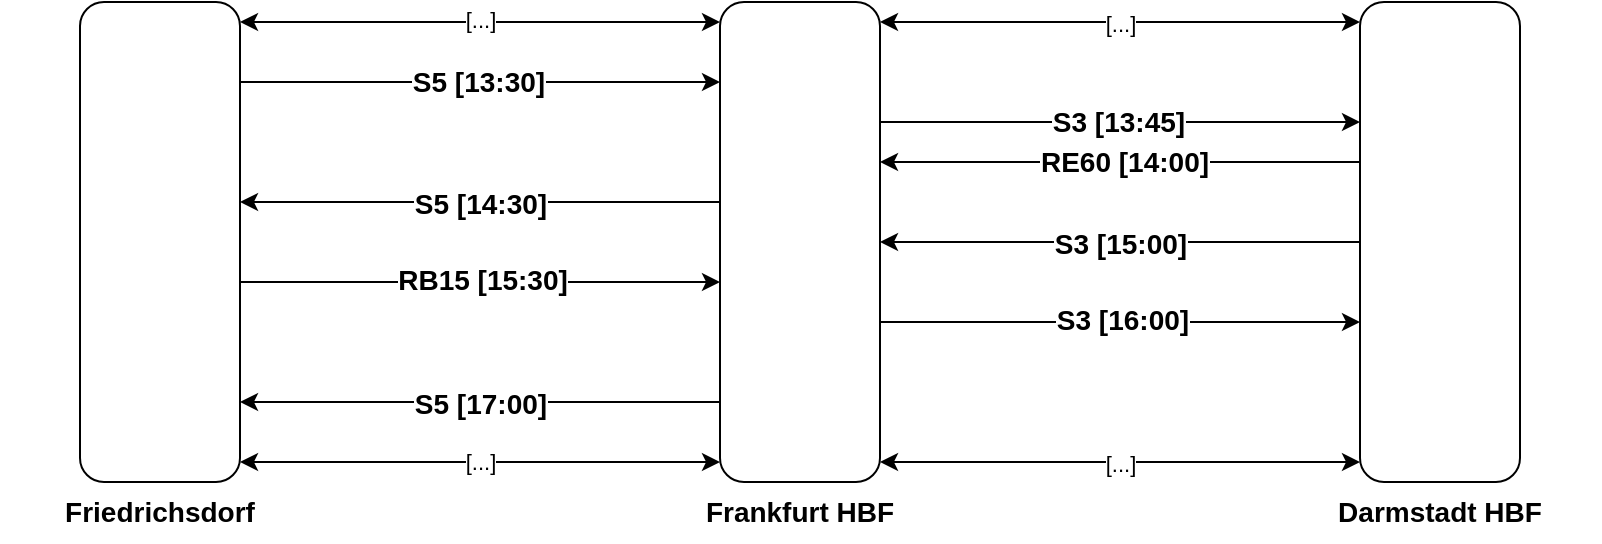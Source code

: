<mxfile version="22.1.16" type="device">
  <diagram name="Page-1" id="7R23muGsExu0PN3QFVto">
    <mxGraphModel dx="819" dy="482" grid="1" gridSize="10" guides="1" tooltips="1" connect="1" arrows="1" fold="1" page="1" pageScale="1" pageWidth="827" pageHeight="1169" math="0" shadow="0">
      <root>
        <mxCell id="0" />
        <mxCell id="1" parent="0" />
        <mxCell id="oZ9E88WySeWtFIgprQ5E-4" value="Friedrichsdorf" style="text;html=1;strokeColor=none;fillColor=none;align=center;verticalAlign=middle;whiteSpace=wrap;rounded=0;fontSize=14;fontStyle=1" vertex="1" parent="1">
          <mxGeometry y="280" width="160" height="30" as="geometry" />
        </mxCell>
        <mxCell id="oZ9E88WySeWtFIgprQ5E-6" value="Frankfurt HBF" style="text;html=1;strokeColor=none;fillColor=none;align=center;verticalAlign=middle;whiteSpace=wrap;rounded=0;fontSize=14;fontStyle=1" vertex="1" parent="1">
          <mxGeometry x="320" y="280" width="160" height="30" as="geometry" />
        </mxCell>
        <mxCell id="oZ9E88WySeWtFIgprQ5E-7" value="Darmstadt HBF" style="text;html=1;strokeColor=none;fillColor=none;align=center;verticalAlign=middle;whiteSpace=wrap;rounded=0;fontSize=14;fontStyle=1" vertex="1" parent="1">
          <mxGeometry x="640" y="280" width="160" height="30" as="geometry" />
        </mxCell>
        <mxCell id="oZ9E88WySeWtFIgprQ5E-8" value="" style="endArrow=classic;startArrow=classic;html=1;rounded=0;exitX=1;exitY=0.5;exitDx=0;exitDy=0;entryX=0;entryY=0.5;entryDx=0;entryDy=0;" edge="1" parent="1">
          <mxGeometry width="50" height="50" relative="1" as="geometry">
            <mxPoint x="120" y="50" as="sourcePoint" />
            <mxPoint x="360" y="50" as="targetPoint" />
          </mxGeometry>
        </mxCell>
        <mxCell id="oZ9E88WySeWtFIgprQ5E-17" value="[...]" style="edgeLabel;html=1;align=center;verticalAlign=middle;resizable=0;points=[];" vertex="1" connectable="0" parent="oZ9E88WySeWtFIgprQ5E-8">
          <mxGeometry x="-0.006" y="1" relative="1" as="geometry">
            <mxPoint as="offset" />
          </mxGeometry>
        </mxCell>
        <mxCell id="oZ9E88WySeWtFIgprQ5E-9" value="" style="endArrow=classic;startArrow=classic;html=1;rounded=0;exitX=1;exitY=0.5;exitDx=0;exitDy=0;entryX=0;entryY=0.5;entryDx=0;entryDy=0;" edge="1" parent="1">
          <mxGeometry width="50" height="50" relative="1" as="geometry">
            <mxPoint x="440" y="50.0" as="sourcePoint" />
            <mxPoint x="680" y="50.0" as="targetPoint" />
          </mxGeometry>
        </mxCell>
        <mxCell id="oZ9E88WySeWtFIgprQ5E-18" value="[...]" style="edgeLabel;html=1;align=center;verticalAlign=middle;resizable=0;points=[];" vertex="1" connectable="0" parent="oZ9E88WySeWtFIgprQ5E-9">
          <mxGeometry x="-0.001" y="-1" relative="1" as="geometry">
            <mxPoint as="offset" />
          </mxGeometry>
        </mxCell>
        <mxCell id="oZ9E88WySeWtFIgprQ5E-11" value="" style="rounded=1;whiteSpace=wrap;html=1;movable=0;resizable=0;rotatable=0;deletable=0;editable=0;locked=1;connectable=0;" vertex="1" parent="1">
          <mxGeometry x="40" y="40" width="80" height="240" as="geometry" />
        </mxCell>
        <mxCell id="oZ9E88WySeWtFIgprQ5E-12" value="" style="rounded=1;whiteSpace=wrap;html=1;movable=0;resizable=0;rotatable=0;deletable=0;editable=0;locked=1;connectable=0;" vertex="1" parent="1">
          <mxGeometry x="360" y="40" width="80" height="240" as="geometry" />
        </mxCell>
        <mxCell id="oZ9E88WySeWtFIgprQ5E-13" value="" style="rounded=1;whiteSpace=wrap;html=1;movable=0;resizable=0;rotatable=0;deletable=0;editable=0;locked=1;connectable=0;" vertex="1" parent="1">
          <mxGeometry x="680" y="40" width="80" height="240" as="geometry" />
        </mxCell>
        <mxCell id="oZ9E88WySeWtFIgprQ5E-14" value="" style="endArrow=classic;startArrow=classic;html=1;rounded=0;exitX=1;exitY=0.5;exitDx=0;exitDy=0;entryX=0;entryY=0.5;entryDx=0;entryDy=0;" edge="1" parent="1">
          <mxGeometry width="50" height="50" relative="1" as="geometry">
            <mxPoint x="120" y="270" as="sourcePoint" />
            <mxPoint x="360" y="270" as="targetPoint" />
          </mxGeometry>
        </mxCell>
        <mxCell id="oZ9E88WySeWtFIgprQ5E-16" value="[...]" style="edgeLabel;html=1;align=center;verticalAlign=middle;resizable=0;points=[];" vertex="1" connectable="0" parent="oZ9E88WySeWtFIgprQ5E-14">
          <mxGeometry x="-0.001" relative="1" as="geometry">
            <mxPoint as="offset" />
          </mxGeometry>
        </mxCell>
        <mxCell id="oZ9E88WySeWtFIgprQ5E-15" value="" style="endArrow=classic;startArrow=classic;html=1;rounded=0;exitX=1;exitY=0.5;exitDx=0;exitDy=0;entryX=0;entryY=0.5;entryDx=0;entryDy=0;" edge="1" parent="1">
          <mxGeometry width="50" height="50" relative="1" as="geometry">
            <mxPoint x="440" y="270" as="sourcePoint" />
            <mxPoint x="680" y="270" as="targetPoint" />
          </mxGeometry>
        </mxCell>
        <mxCell id="oZ9E88WySeWtFIgprQ5E-19" value="[...]" style="edgeLabel;html=1;align=center;verticalAlign=middle;resizable=0;points=[];" vertex="1" connectable="0" parent="oZ9E88WySeWtFIgprQ5E-15">
          <mxGeometry x="-0.001" y="-1" relative="1" as="geometry">
            <mxPoint as="offset" />
          </mxGeometry>
        </mxCell>
        <mxCell id="oZ9E88WySeWtFIgprQ5E-21" value="" style="endArrow=classic;html=1;rounded=0;" edge="1" parent="1">
          <mxGeometry width="50" height="50" relative="1" as="geometry">
            <mxPoint x="120" y="80" as="sourcePoint" />
            <mxPoint x="360" y="80" as="targetPoint" />
          </mxGeometry>
        </mxCell>
        <mxCell id="oZ9E88WySeWtFIgprQ5E-22" value="S5 [13:30]" style="edgeLabel;html=1;align=center;verticalAlign=middle;resizable=0;points=[];fontSize=14;fontStyle=1" vertex="1" connectable="0" parent="oZ9E88WySeWtFIgprQ5E-21">
          <mxGeometry x="-0.011" relative="1" as="geometry">
            <mxPoint as="offset" />
          </mxGeometry>
        </mxCell>
        <mxCell id="oZ9E88WySeWtFIgprQ5E-23" value="" style="endArrow=classic;html=1;rounded=0;" edge="1" parent="1">
          <mxGeometry width="50" height="50" relative="1" as="geometry">
            <mxPoint x="440" y="100" as="sourcePoint" />
            <mxPoint x="680" y="100" as="targetPoint" />
          </mxGeometry>
        </mxCell>
        <mxCell id="oZ9E88WySeWtFIgprQ5E-24" value="S3 [13:45]" style="edgeLabel;html=1;align=center;verticalAlign=middle;resizable=0;points=[];fontSize=14;fontStyle=1" vertex="1" connectable="0" parent="oZ9E88WySeWtFIgprQ5E-23">
          <mxGeometry x="-0.011" relative="1" as="geometry">
            <mxPoint as="offset" />
          </mxGeometry>
        </mxCell>
        <mxCell id="oZ9E88WySeWtFIgprQ5E-25" value="" style="endArrow=classic;html=1;rounded=0;" edge="1" parent="1">
          <mxGeometry width="50" height="50" relative="1" as="geometry">
            <mxPoint x="680" y="120" as="sourcePoint" />
            <mxPoint x="440" y="120" as="targetPoint" />
          </mxGeometry>
        </mxCell>
        <mxCell id="oZ9E88WySeWtFIgprQ5E-26" value="RE60 [14:00]" style="edgeLabel;html=1;align=center;verticalAlign=middle;resizable=0;points=[];fontSize=14;fontStyle=1" vertex="1" connectable="0" parent="oZ9E88WySeWtFIgprQ5E-25">
          <mxGeometry x="-0.011" relative="1" as="geometry">
            <mxPoint as="offset" />
          </mxGeometry>
        </mxCell>
        <mxCell id="oZ9E88WySeWtFIgprQ5E-27" value="" style="endArrow=classic;html=1;rounded=0;" edge="1" parent="1">
          <mxGeometry width="50" height="50" relative="1" as="geometry">
            <mxPoint x="360" y="140" as="sourcePoint" />
            <mxPoint x="120" y="140" as="targetPoint" />
          </mxGeometry>
        </mxCell>
        <mxCell id="oZ9E88WySeWtFIgprQ5E-28" value="S5 [14:30]" style="edgeLabel;html=1;align=center;verticalAlign=middle;resizable=0;points=[];fontSize=14;fontStyle=1" vertex="1" connectable="0" parent="oZ9E88WySeWtFIgprQ5E-27">
          <mxGeometry x="0.006" y="1" relative="1" as="geometry">
            <mxPoint as="offset" />
          </mxGeometry>
        </mxCell>
        <mxCell id="oZ9E88WySeWtFIgprQ5E-29" value="" style="endArrow=classic;html=1;rounded=0;" edge="1" parent="1">
          <mxGeometry width="50" height="50" relative="1" as="geometry">
            <mxPoint x="120" y="180" as="sourcePoint" />
            <mxPoint x="360" y="180" as="targetPoint" />
          </mxGeometry>
        </mxCell>
        <mxCell id="oZ9E88WySeWtFIgprQ5E-30" value="RB15 [15:30]" style="edgeLabel;html=1;align=center;verticalAlign=middle;resizable=0;points=[];fontSize=14;fontStyle=1" vertex="1" connectable="0" parent="oZ9E88WySeWtFIgprQ5E-29">
          <mxGeometry x="0.006" y="1" relative="1" as="geometry">
            <mxPoint as="offset" />
          </mxGeometry>
        </mxCell>
        <mxCell id="oZ9E88WySeWtFIgprQ5E-31" value="" style="endArrow=classic;html=1;rounded=0;" edge="1" parent="1">
          <mxGeometry width="50" height="50" relative="1" as="geometry">
            <mxPoint x="440" y="200" as="sourcePoint" />
            <mxPoint x="680" y="200" as="targetPoint" />
          </mxGeometry>
        </mxCell>
        <mxCell id="oZ9E88WySeWtFIgprQ5E-32" value="S3 [16:00]" style="edgeLabel;html=1;align=center;verticalAlign=middle;resizable=0;points=[];fontSize=14;fontStyle=1" vertex="1" connectable="0" parent="oZ9E88WySeWtFIgprQ5E-31">
          <mxGeometry x="0.006" y="1" relative="1" as="geometry">
            <mxPoint as="offset" />
          </mxGeometry>
        </mxCell>
        <mxCell id="oZ9E88WySeWtFIgprQ5E-33" value="" style="endArrow=classic;html=1;rounded=0;" edge="1" parent="1">
          <mxGeometry width="50" height="50" relative="1" as="geometry">
            <mxPoint x="360" y="240" as="sourcePoint" />
            <mxPoint x="120" y="240" as="targetPoint" />
          </mxGeometry>
        </mxCell>
        <mxCell id="oZ9E88WySeWtFIgprQ5E-34" value="S5 [17:00]" style="edgeLabel;html=1;align=center;verticalAlign=middle;resizable=0;points=[];fontSize=14;fontStyle=1" vertex="1" connectable="0" parent="oZ9E88WySeWtFIgprQ5E-33">
          <mxGeometry x="0.006" y="1" relative="1" as="geometry">
            <mxPoint as="offset" />
          </mxGeometry>
        </mxCell>
        <mxCell id="oZ9E88WySeWtFIgprQ5E-35" value="" style="endArrow=classic;html=1;rounded=0;" edge="1" parent="1">
          <mxGeometry width="50" height="50" relative="1" as="geometry">
            <mxPoint x="680" y="160" as="sourcePoint" />
            <mxPoint x="440" y="160" as="targetPoint" />
          </mxGeometry>
        </mxCell>
        <mxCell id="oZ9E88WySeWtFIgprQ5E-36" value="S3 [15:00]" style="edgeLabel;html=1;align=center;verticalAlign=middle;resizable=0;points=[];fontSize=14;fontStyle=1" vertex="1" connectable="0" parent="oZ9E88WySeWtFIgprQ5E-35">
          <mxGeometry x="0.006" y="1" relative="1" as="geometry">
            <mxPoint as="offset" />
          </mxGeometry>
        </mxCell>
      </root>
    </mxGraphModel>
  </diagram>
</mxfile>
